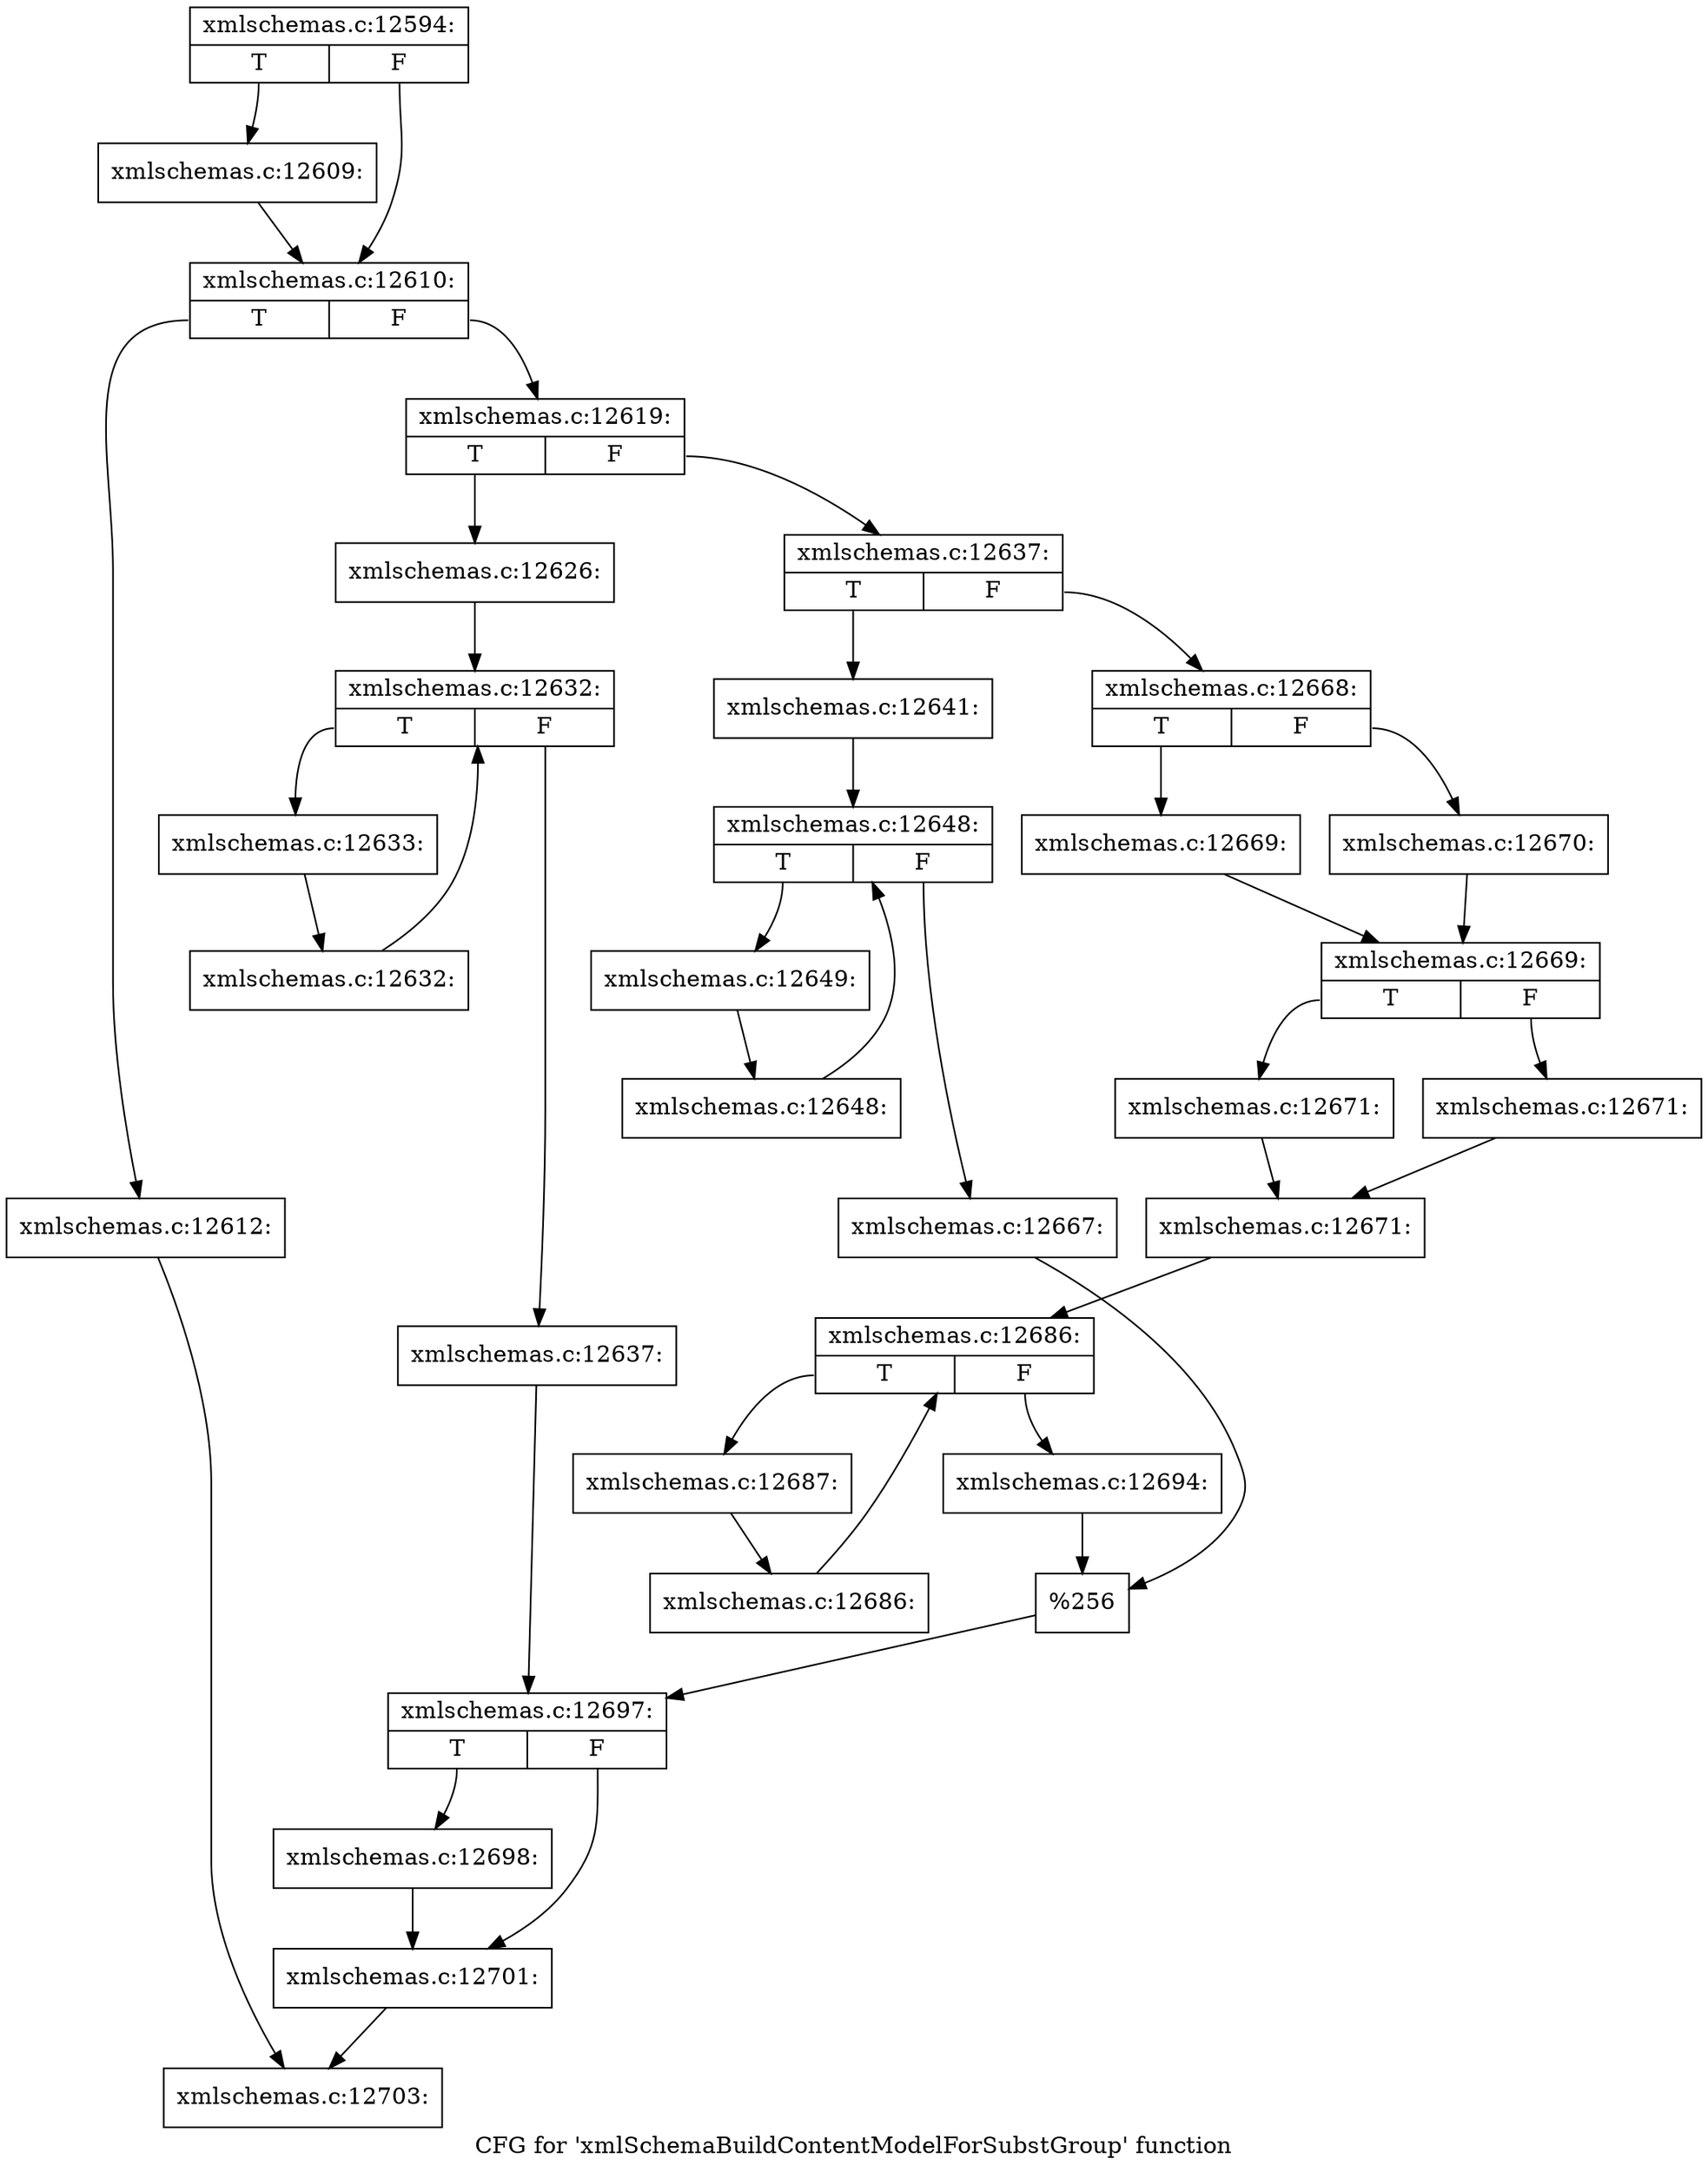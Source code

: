 digraph "CFG for 'xmlSchemaBuildContentModelForSubstGroup' function" {
	label="CFG for 'xmlSchemaBuildContentModelForSubstGroup' function";

	Node0x55d02663a400 [shape=record,label="{xmlschemas.c:12594:|{<s0>T|<s1>F}}"];
	Node0x55d02663a400:s0 -> Node0x55d02663cfb0;
	Node0x55d02663a400:s1 -> Node0x55d02663d000;
	Node0x55d02663cfb0 [shape=record,label="{xmlschemas.c:12609:}"];
	Node0x55d02663cfb0 -> Node0x55d02663d000;
	Node0x55d02663d000 [shape=record,label="{xmlschemas.c:12610:|{<s0>T|<s1>F}}"];
	Node0x55d02663d000:s0 -> Node0x55d02663d910;
	Node0x55d02663d000:s1 -> Node0x55d02663d960;
	Node0x55d02663d910 [shape=record,label="{xmlschemas.c:12612:}"];
	Node0x55d02663d910 -> Node0x55d02663a450;
	Node0x55d02663d960 [shape=record,label="{xmlschemas.c:12619:|{<s0>T|<s1>F}}"];
	Node0x55d02663d960:s0 -> Node0x55d02663e6f0;
	Node0x55d02663d960:s1 -> Node0x55d02663e790;
	Node0x55d02663e6f0 [shape=record,label="{xmlschemas.c:12626:}"];
	Node0x55d02663e6f0 -> Node0x55d02663f900;
	Node0x55d02663f900 [shape=record,label="{xmlschemas.c:12632:|{<s0>T|<s1>F}}"];
	Node0x55d02663f900:s0 -> Node0x55d02663fbe0;
	Node0x55d02663f900:s1 -> Node0x55d02663f760;
	Node0x55d02663fbe0 [shape=record,label="{xmlschemas.c:12633:}"];
	Node0x55d02663fbe0 -> Node0x55d02663fb50;
	Node0x55d02663fb50 [shape=record,label="{xmlschemas.c:12632:}"];
	Node0x55d02663fb50 -> Node0x55d02663f900;
	Node0x55d02663f760 [shape=record,label="{xmlschemas.c:12637:}"];
	Node0x55d02663f760 -> Node0x55d02663e740;
	Node0x55d02663e790 [shape=record,label="{xmlschemas.c:12637:|{<s0>T|<s1>F}}"];
	Node0x55d02663e790:s0 -> Node0x55d026641390;
	Node0x55d02663e790:s1 -> Node0x55d026641430;
	Node0x55d026641390 [shape=record,label="{xmlschemas.c:12641:}"];
	Node0x55d026641390 -> Node0x55d026642550;
	Node0x55d026642550 [shape=record,label="{xmlschemas.c:12648:|{<s0>T|<s1>F}}"];
	Node0x55d026642550:s0 -> Node0x55d026642830;
	Node0x55d026642550:s1 -> Node0x55d0266423b0;
	Node0x55d026642830 [shape=record,label="{xmlschemas.c:12649:}"];
	Node0x55d026642830 -> Node0x55d0266427a0;
	Node0x55d0266427a0 [shape=record,label="{xmlschemas.c:12648:}"];
	Node0x55d0266427a0 -> Node0x55d026642550;
	Node0x55d0266423b0 [shape=record,label="{xmlschemas.c:12667:}"];
	Node0x55d0266423b0 -> Node0x55d0266413e0;
	Node0x55d026641430 [shape=record,label="{xmlschemas.c:12668:|{<s0>T|<s1>F}}"];
	Node0x55d026641430:s0 -> Node0x55d026644a50;
	Node0x55d026641430:s1 -> Node0x55d026644aa0;
	Node0x55d026644a50 [shape=record,label="{xmlschemas.c:12669:}"];
	Node0x55d026644a50 -> Node0x55d026644af0;
	Node0x55d026644aa0 [shape=record,label="{xmlschemas.c:12670:}"];
	Node0x55d026644aa0 -> Node0x55d026644af0;
	Node0x55d026644af0 [shape=record,label="{xmlschemas.c:12669:|{<s0>T|<s1>F}}"];
	Node0x55d026644af0:s0 -> Node0x55d026645600;
	Node0x55d026644af0:s1 -> Node0x55d026645650;
	Node0x55d026645600 [shape=record,label="{xmlschemas.c:12671:}"];
	Node0x55d026645600 -> Node0x55d0266456a0;
	Node0x55d026645650 [shape=record,label="{xmlschemas.c:12671:}"];
	Node0x55d026645650 -> Node0x55d0266456a0;
	Node0x55d0266456a0 [shape=record,label="{xmlschemas.c:12671:}"];
	Node0x55d0266456a0 -> Node0x55d0266473f0;
	Node0x55d0266473f0 [shape=record,label="{xmlschemas.c:12686:|{<s0>T|<s1>F}}"];
	Node0x55d0266473f0:s0 -> Node0x55d0266476d0;
	Node0x55d0266473f0:s1 -> Node0x55d026647250;
	Node0x55d0266476d0 [shape=record,label="{xmlschemas.c:12687:}"];
	Node0x55d0266476d0 -> Node0x55d026647640;
	Node0x55d026647640 [shape=record,label="{xmlschemas.c:12686:}"];
	Node0x55d026647640 -> Node0x55d0266473f0;
	Node0x55d026647250 [shape=record,label="{xmlschemas.c:12694:}"];
	Node0x55d026647250 -> Node0x55d0266413e0;
	Node0x55d0266413e0 [shape=record,label="{%256}"];
	Node0x55d0266413e0 -> Node0x55d02663e740;
	Node0x55d02663e740 [shape=record,label="{xmlschemas.c:12697:|{<s0>T|<s1>F}}"];
	Node0x55d02663e740:s0 -> Node0x55d026649b00;
	Node0x55d02663e740:s1 -> Node0x55d026649b50;
	Node0x55d026649b00 [shape=record,label="{xmlschemas.c:12698:}"];
	Node0x55d026649b00 -> Node0x55d026649b50;
	Node0x55d026649b50 [shape=record,label="{xmlschemas.c:12701:}"];
	Node0x55d026649b50 -> Node0x55d02663a450;
	Node0x55d02663a450 [shape=record,label="{xmlschemas.c:12703:}"];
}
